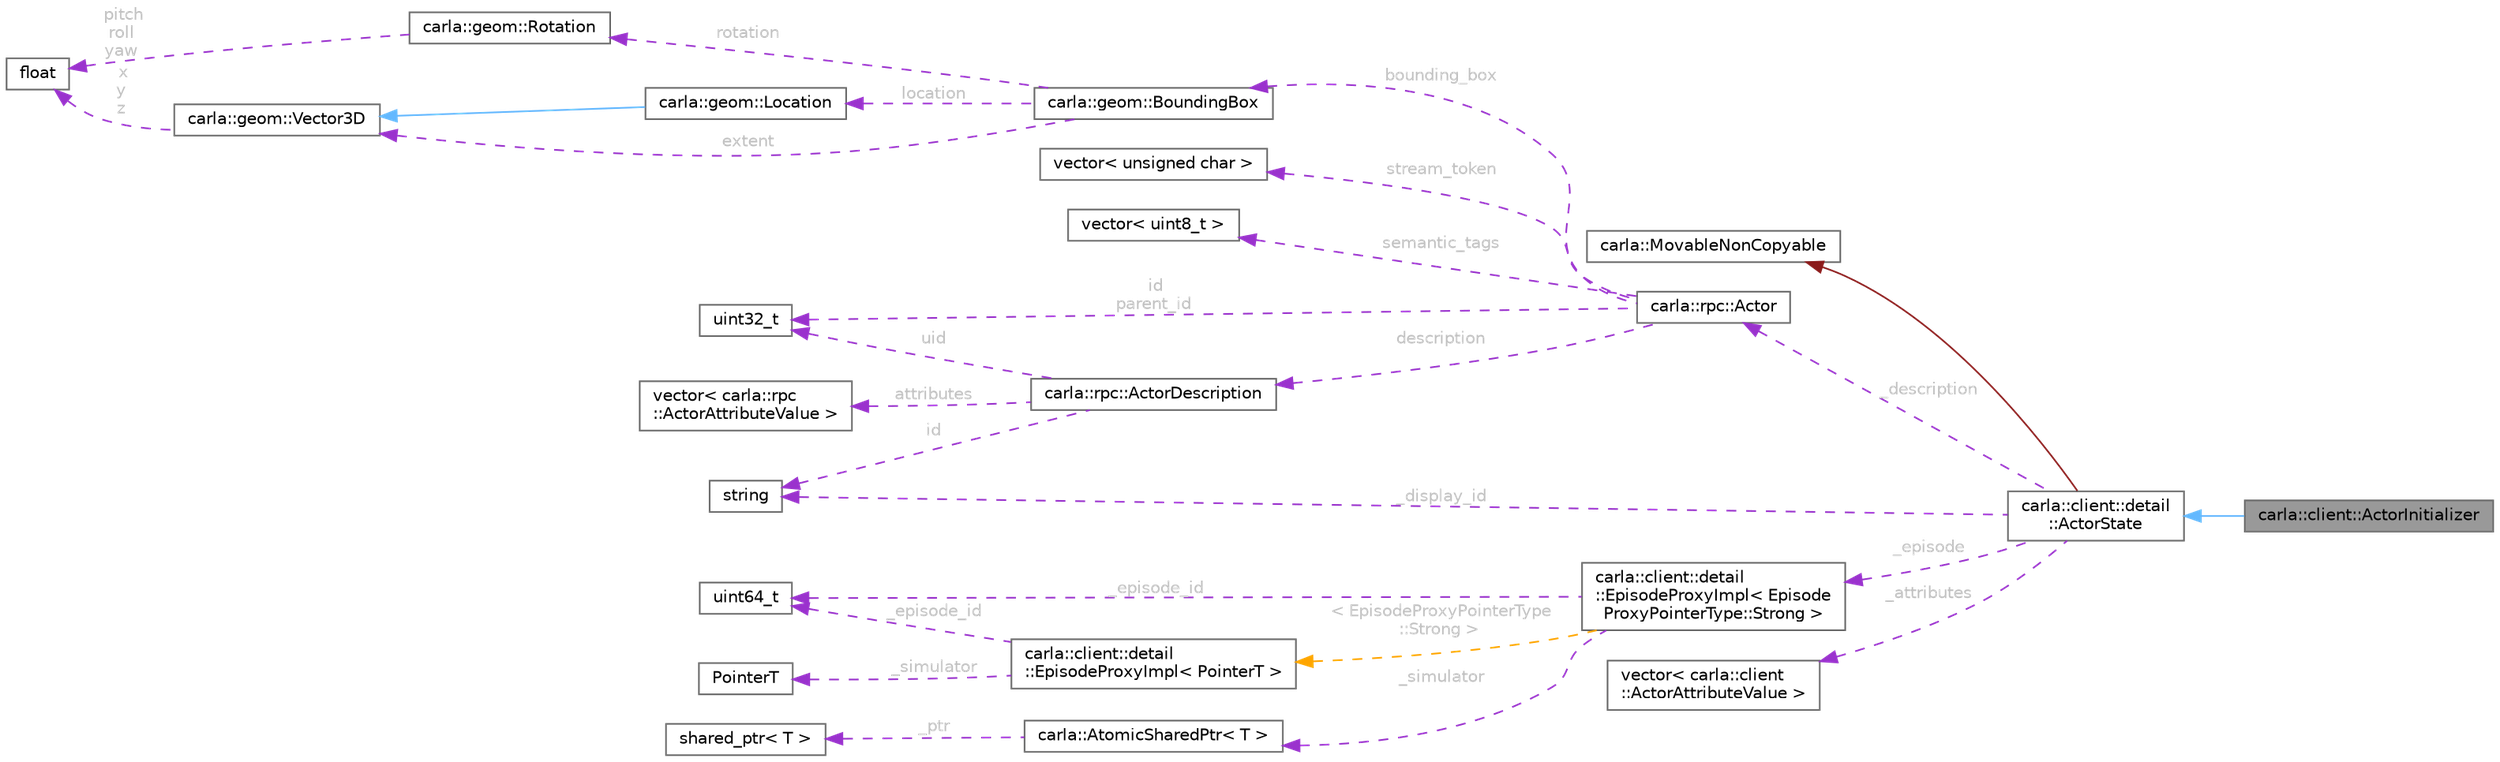 digraph "carla::client::ActorInitializer"
{
 // INTERACTIVE_SVG=YES
 // LATEX_PDF_SIZE
  bgcolor="transparent";
  edge [fontname=Helvetica,fontsize=10,labelfontname=Helvetica,labelfontsize=10];
  node [fontname=Helvetica,fontsize=10,shape=box,height=0.2,width=0.4];
  rankdir="LR";
  Node1 [id="Node000001",label="carla::client::ActorInitializer",height=0.2,width=0.4,color="gray40", fillcolor="grey60", style="filled", fontcolor="black",tooltip="Used to initialize Actor classes."];
  Node2 -> Node1 [id="edge1_Node000001_Node000002",dir="back",color="steelblue1",style="solid",tooltip=" "];
  Node2 [id="Node000002",label="carla::client::detail\l::ActorState",height=0.2,width=0.4,color="gray40", fillcolor="white", style="filled",URL="$d2/d06/classcarla_1_1client_1_1detail_1_1ActorState.html",tooltip="Internal state of an Actor."];
  Node3 -> Node2 [id="edge2_Node000002_Node000003",dir="back",color="firebrick4",style="solid",tooltip=" "];
  Node3 [id="Node000003",label="carla::MovableNonCopyable",height=0.2,width=0.4,color="gray40", fillcolor="white", style="filled",URL="$d7/d55/classcarla_1_1MovableNonCopyable.html",tooltip="Inherit (privately) to suppress copy construction and assignment."];
  Node4 -> Node2 [id="edge3_Node000002_Node000004",dir="back",color="darkorchid3",style="dashed",tooltip=" ",label=" _description",fontcolor="grey" ];
  Node4 [id="Node000004",label="carla::rpc::Actor",height=0.2,width=0.4,color="gray40", fillcolor="white", style="filled",URL="$db/dfd/classcarla_1_1rpc_1_1Actor.html",tooltip=" "];
  Node5 -> Node4 [id="edge4_Node000004_Node000005",dir="back",color="darkorchid3",style="dashed",tooltip=" ",label=" id\nparent_id",fontcolor="grey" ];
  Node5 [id="Node000005",label="uint32_t",height=0.2,width=0.4,color="gray40", fillcolor="white", style="filled",tooltip=" "];
  Node6 -> Node4 [id="edge5_Node000004_Node000006",dir="back",color="darkorchid3",style="dashed",tooltip=" ",label=" description",fontcolor="grey" ];
  Node6 [id="Node000006",label="carla::rpc::ActorDescription",height=0.2,width=0.4,color="gray40", fillcolor="white", style="filled",URL="$d6/d11/classcarla_1_1rpc_1_1ActorDescription.html",tooltip=" "];
  Node5 -> Node6 [id="edge6_Node000006_Node000005",dir="back",color="darkorchid3",style="dashed",tooltip=" ",label=" uid",fontcolor="grey" ];
  Node7 -> Node6 [id="edge7_Node000006_Node000007",dir="back",color="darkorchid3",style="dashed",tooltip=" ",label=" id",fontcolor="grey" ];
  Node7 [id="Node000007",label="string",height=0.2,width=0.4,color="gray40", fillcolor="white", style="filled",tooltip=" "];
  Node8 -> Node6 [id="edge8_Node000006_Node000008",dir="back",color="darkorchid3",style="dashed",tooltip=" ",label=" attributes",fontcolor="grey" ];
  Node8 [id="Node000008",label="vector\< carla::rpc\l::ActorAttributeValue \>",height=0.2,width=0.4,color="gray40", fillcolor="white", style="filled",tooltip=" "];
  Node9 -> Node4 [id="edge9_Node000004_Node000009",dir="back",color="darkorchid3",style="dashed",tooltip=" ",label=" bounding_box",fontcolor="grey" ];
  Node9 [id="Node000009",label="carla::geom::BoundingBox",height=0.2,width=0.4,color="gray40", fillcolor="white", style="filled",URL="$d8/d68/classcarla_1_1geom_1_1BoundingBox.html",tooltip=" "];
  Node10 -> Node9 [id="edge10_Node000009_Node000010",dir="back",color="darkorchid3",style="dashed",tooltip=" ",label=" location",fontcolor="grey" ];
  Node10 [id="Node000010",label="carla::geom::Location",height=0.2,width=0.4,color="gray40", fillcolor="white", style="filled",URL="$de/d23/classcarla_1_1geom_1_1Location.html",tooltip=" "];
  Node11 -> Node10 [id="edge11_Node000010_Node000011",dir="back",color="steelblue1",style="solid",tooltip=" "];
  Node11 [id="Node000011",label="carla::geom::Vector3D",height=0.2,width=0.4,color="gray40", fillcolor="white", style="filled",URL="$d9/dfe/classcarla_1_1geom_1_1Vector3D.html",tooltip=" "];
  Node12 -> Node11 [id="edge12_Node000011_Node000012",dir="back",color="darkorchid3",style="dashed",tooltip=" ",label=" x\ny\nz",fontcolor="grey" ];
  Node12 [id="Node000012",label="float",height=0.2,width=0.4,color="gray40", fillcolor="white", style="filled",tooltip=" "];
  Node11 -> Node9 [id="edge13_Node000009_Node000011",dir="back",color="darkorchid3",style="dashed",tooltip=" ",label=" extent",fontcolor="grey" ];
  Node13 -> Node9 [id="edge14_Node000009_Node000013",dir="back",color="darkorchid3",style="dashed",tooltip=" ",label=" rotation",fontcolor="grey" ];
  Node13 [id="Node000013",label="carla::geom::Rotation",height=0.2,width=0.4,color="gray40", fillcolor="white", style="filled",URL="$d8/dba/classcarla_1_1geom_1_1Rotation.html",tooltip=" "];
  Node12 -> Node13 [id="edge15_Node000013_Node000012",dir="back",color="darkorchid3",style="dashed",tooltip=" ",label=" pitch\nroll\nyaw",fontcolor="grey" ];
  Node14 -> Node4 [id="edge16_Node000004_Node000014",dir="back",color="darkorchid3",style="dashed",tooltip=" ",label=" semantic_tags",fontcolor="grey" ];
  Node14 [id="Node000014",label="vector\< uint8_t \>",height=0.2,width=0.4,color="gray40", fillcolor="white", style="filled",tooltip=" "];
  Node15 -> Node4 [id="edge17_Node000004_Node000015",dir="back",color="darkorchid3",style="dashed",tooltip=" ",label=" stream_token",fontcolor="grey" ];
  Node15 [id="Node000015",label="vector\< unsigned char \>",height=0.2,width=0.4,color="gray40", fillcolor="white", style="filled",tooltip=" "];
  Node16 -> Node2 [id="edge18_Node000002_Node000016",dir="back",color="darkorchid3",style="dashed",tooltip=" ",label=" _episode",fontcolor="grey" ];
  Node16 [id="Node000016",label="carla::client::detail\l::EpisodeProxyImpl\< Episode\lProxyPointerType::Strong \>",height=0.2,width=0.4,color="gray40", fillcolor="white", style="filled",URL="$d1/dd3/classcarla_1_1client_1_1detail_1_1EpisodeProxyImpl.html",tooltip=" "];
  Node17 -> Node16 [id="edge19_Node000016_Node000017",dir="back",color="darkorchid3",style="dashed",tooltip=" ",label=" _episode_id",fontcolor="grey" ];
  Node17 [id="Node000017",label="uint64_t",height=0.2,width=0.4,color="gray40", fillcolor="white", style="filled",tooltip=" "];
  Node18 -> Node16 [id="edge20_Node000016_Node000018",dir="back",color="darkorchid3",style="dashed",tooltip=" ",label=" _simulator",fontcolor="grey" ];
  Node18 [id="Node000018",label="carla::AtomicSharedPtr\< T \>",height=0.2,width=0.4,color="gray40", fillcolor="white", style="filled",URL="$d2/dcf/classcarla_1_1AtomicSharedPtr.html",tooltip="AtomicSharedPtr是一个非常简单的原子操作智能指针类，支持线程安全的共享指针操作，使用了release-acquire内存顺序。"];
  Node19 -> Node18 [id="edge21_Node000018_Node000019",dir="back",color="darkorchid3",style="dashed",tooltip=" ",label=" _ptr",fontcolor="grey" ];
  Node19 [id="Node000019",label="shared_ptr\< T \>",height=0.2,width=0.4,color="gray40", fillcolor="white", style="filled",tooltip=" "];
  Node20 -> Node16 [id="edge22_Node000016_Node000020",dir="back",color="orange",style="dashed",tooltip=" ",label=" \< EpisodeProxyPointerType\l::Strong \>",fontcolor="grey" ];
  Node20 [id="Node000020",label="carla::client::detail\l::EpisodeProxyImpl\< PointerT \>",height=0.2,width=0.4,color="gray40", fillcolor="white", style="filled",URL="$d1/dd3/classcarla_1_1client_1_1detail_1_1EpisodeProxyImpl.html",tooltip="Provides access to the Simulator during a given episode."];
  Node17 -> Node20 [id="edge23_Node000020_Node000017",dir="back",color="darkorchid3",style="dashed",tooltip=" ",label=" _episode_id",fontcolor="grey" ];
  Node21 -> Node20 [id="edge24_Node000020_Node000021",dir="back",color="darkorchid3",style="dashed",tooltip=" ",label=" _simulator",fontcolor="grey" ];
  Node21 [id="Node000021",label="PointerT",height=0.2,width=0.4,color="gray40", fillcolor="white", style="filled",tooltip=" "];
  Node7 -> Node2 [id="edge25_Node000002_Node000007",dir="back",color="darkorchid3",style="dashed",tooltip=" ",label=" _display_id",fontcolor="grey" ];
  Node22 -> Node2 [id="edge26_Node000002_Node000022",dir="back",color="darkorchid3",style="dashed",tooltip=" ",label=" _attributes",fontcolor="grey" ];
  Node22 [id="Node000022",label="vector\< carla::client\l::ActorAttributeValue \>",height=0.2,width=0.4,color="gray40", fillcolor="white", style="filled",tooltip=" "];
}
